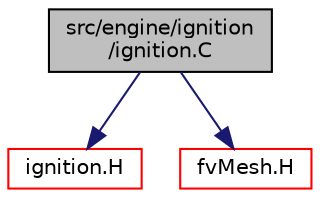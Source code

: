 digraph "src/engine/ignition/ignition.C"
{
  bgcolor="transparent";
  edge [fontname="Helvetica",fontsize="10",labelfontname="Helvetica",labelfontsize="10"];
  node [fontname="Helvetica",fontsize="10",shape=record];
  Node0 [label="src/engine/ignition\l/ignition.C",height=0.2,width=0.4,color="black", fillcolor="grey75", style="filled", fontcolor="black"];
  Node0 -> Node1 [color="midnightblue",fontsize="10",style="solid",fontname="Helvetica"];
  Node1 [label="ignition.H",height=0.2,width=0.4,color="red",URL="$a01091.html"];
  Node0 -> Node99 [color="midnightblue",fontsize="10",style="solid",fontname="Helvetica"];
  Node99 [label="fvMesh.H",height=0.2,width=0.4,color="red",URL="$a03719.html"];
}
